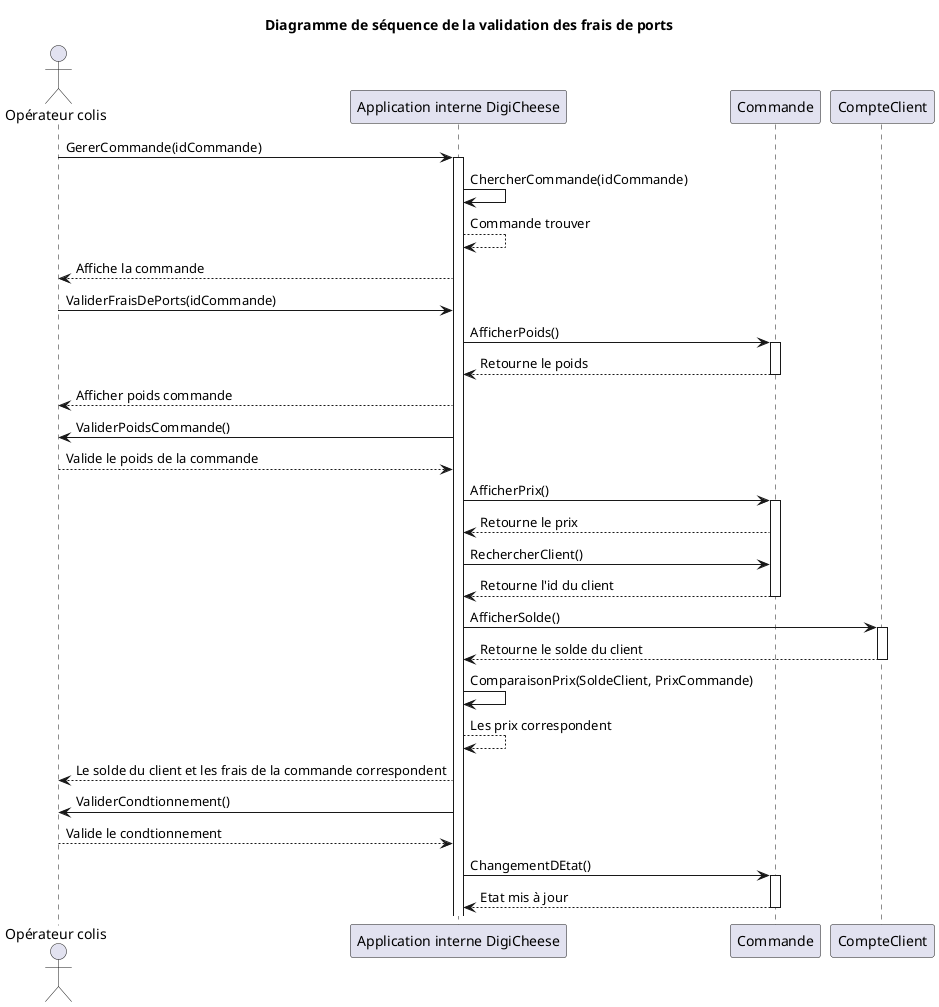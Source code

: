 @startuml validation frais de port/conditionnement

actor "Opérateur colis"

"Opérateur colis" -> "Application interne DigiCheese" : GererCommande(idCommande)
activate "Application interne DigiCheese"

"Application interne DigiCheese" -> "Application interne DigiCheese" : ChercherCommande(idCommande)
"Application interne DigiCheese" --> "Application interne DigiCheese" : Commande trouver
"Application interne DigiCheese" --> "Opérateur colis" : Affiche la commande

"Opérateur colis" -> "Application interne DigiCheese" : ValiderFraisDePorts(idCommande)

"Application interne DigiCheese" -> Commande : AfficherPoids()
activate Commande
Commande --> "Application interne DigiCheese" : Retourne le poids
deactivate Commande

"Application interne DigiCheese" --> "Opérateur colis" : Afficher poids commande
"Application interne DigiCheese" -> "Opérateur colis" : ValiderPoidsCommande()
"Opérateur colis" --> "Application interne DigiCheese" : Valide le poids de la commande

"Application interne DigiCheese" -> Commande : AfficherPrix()
activate Commande
Commande --> "Application interne DigiCheese" : Retourne le prix

"Application interne DigiCheese" -> Commande : RechercherClient()
Commande --> "Application interne DigiCheese" : Retourne l'id du client
deactivate Commande

"Application interne DigiCheese" -> CompteClient : AfficherSolde()
activate CompteClient
CompteClient --> "Application interne DigiCheese" : Retourne le solde du client
deactivate CompteClient

"Application interne DigiCheese" -> "Application interne DigiCheese" : ComparaisonPrix(SoldeClient, PrixCommande)
"Application interne DigiCheese" --> "Application interne DigiCheese" : Les prix correspondent
"Application interne DigiCheese" --> "Opérateur colis" : Le solde du client et les frais de la commande correspondent

"Application interne DigiCheese" -> "Opérateur colis" : ValiderCondtionnement()
"Opérateur colis" --> "Application interne DigiCheese" : Valide le condtionnement

"Application interne DigiCheese" -> Commande : ChangementDEtat()
activate Commande
Commande --> "Application interne DigiCheese" : Etat mis à jour
deactivate Commande


title Diagramme de séquence de la validation des frais de ports
@enduml